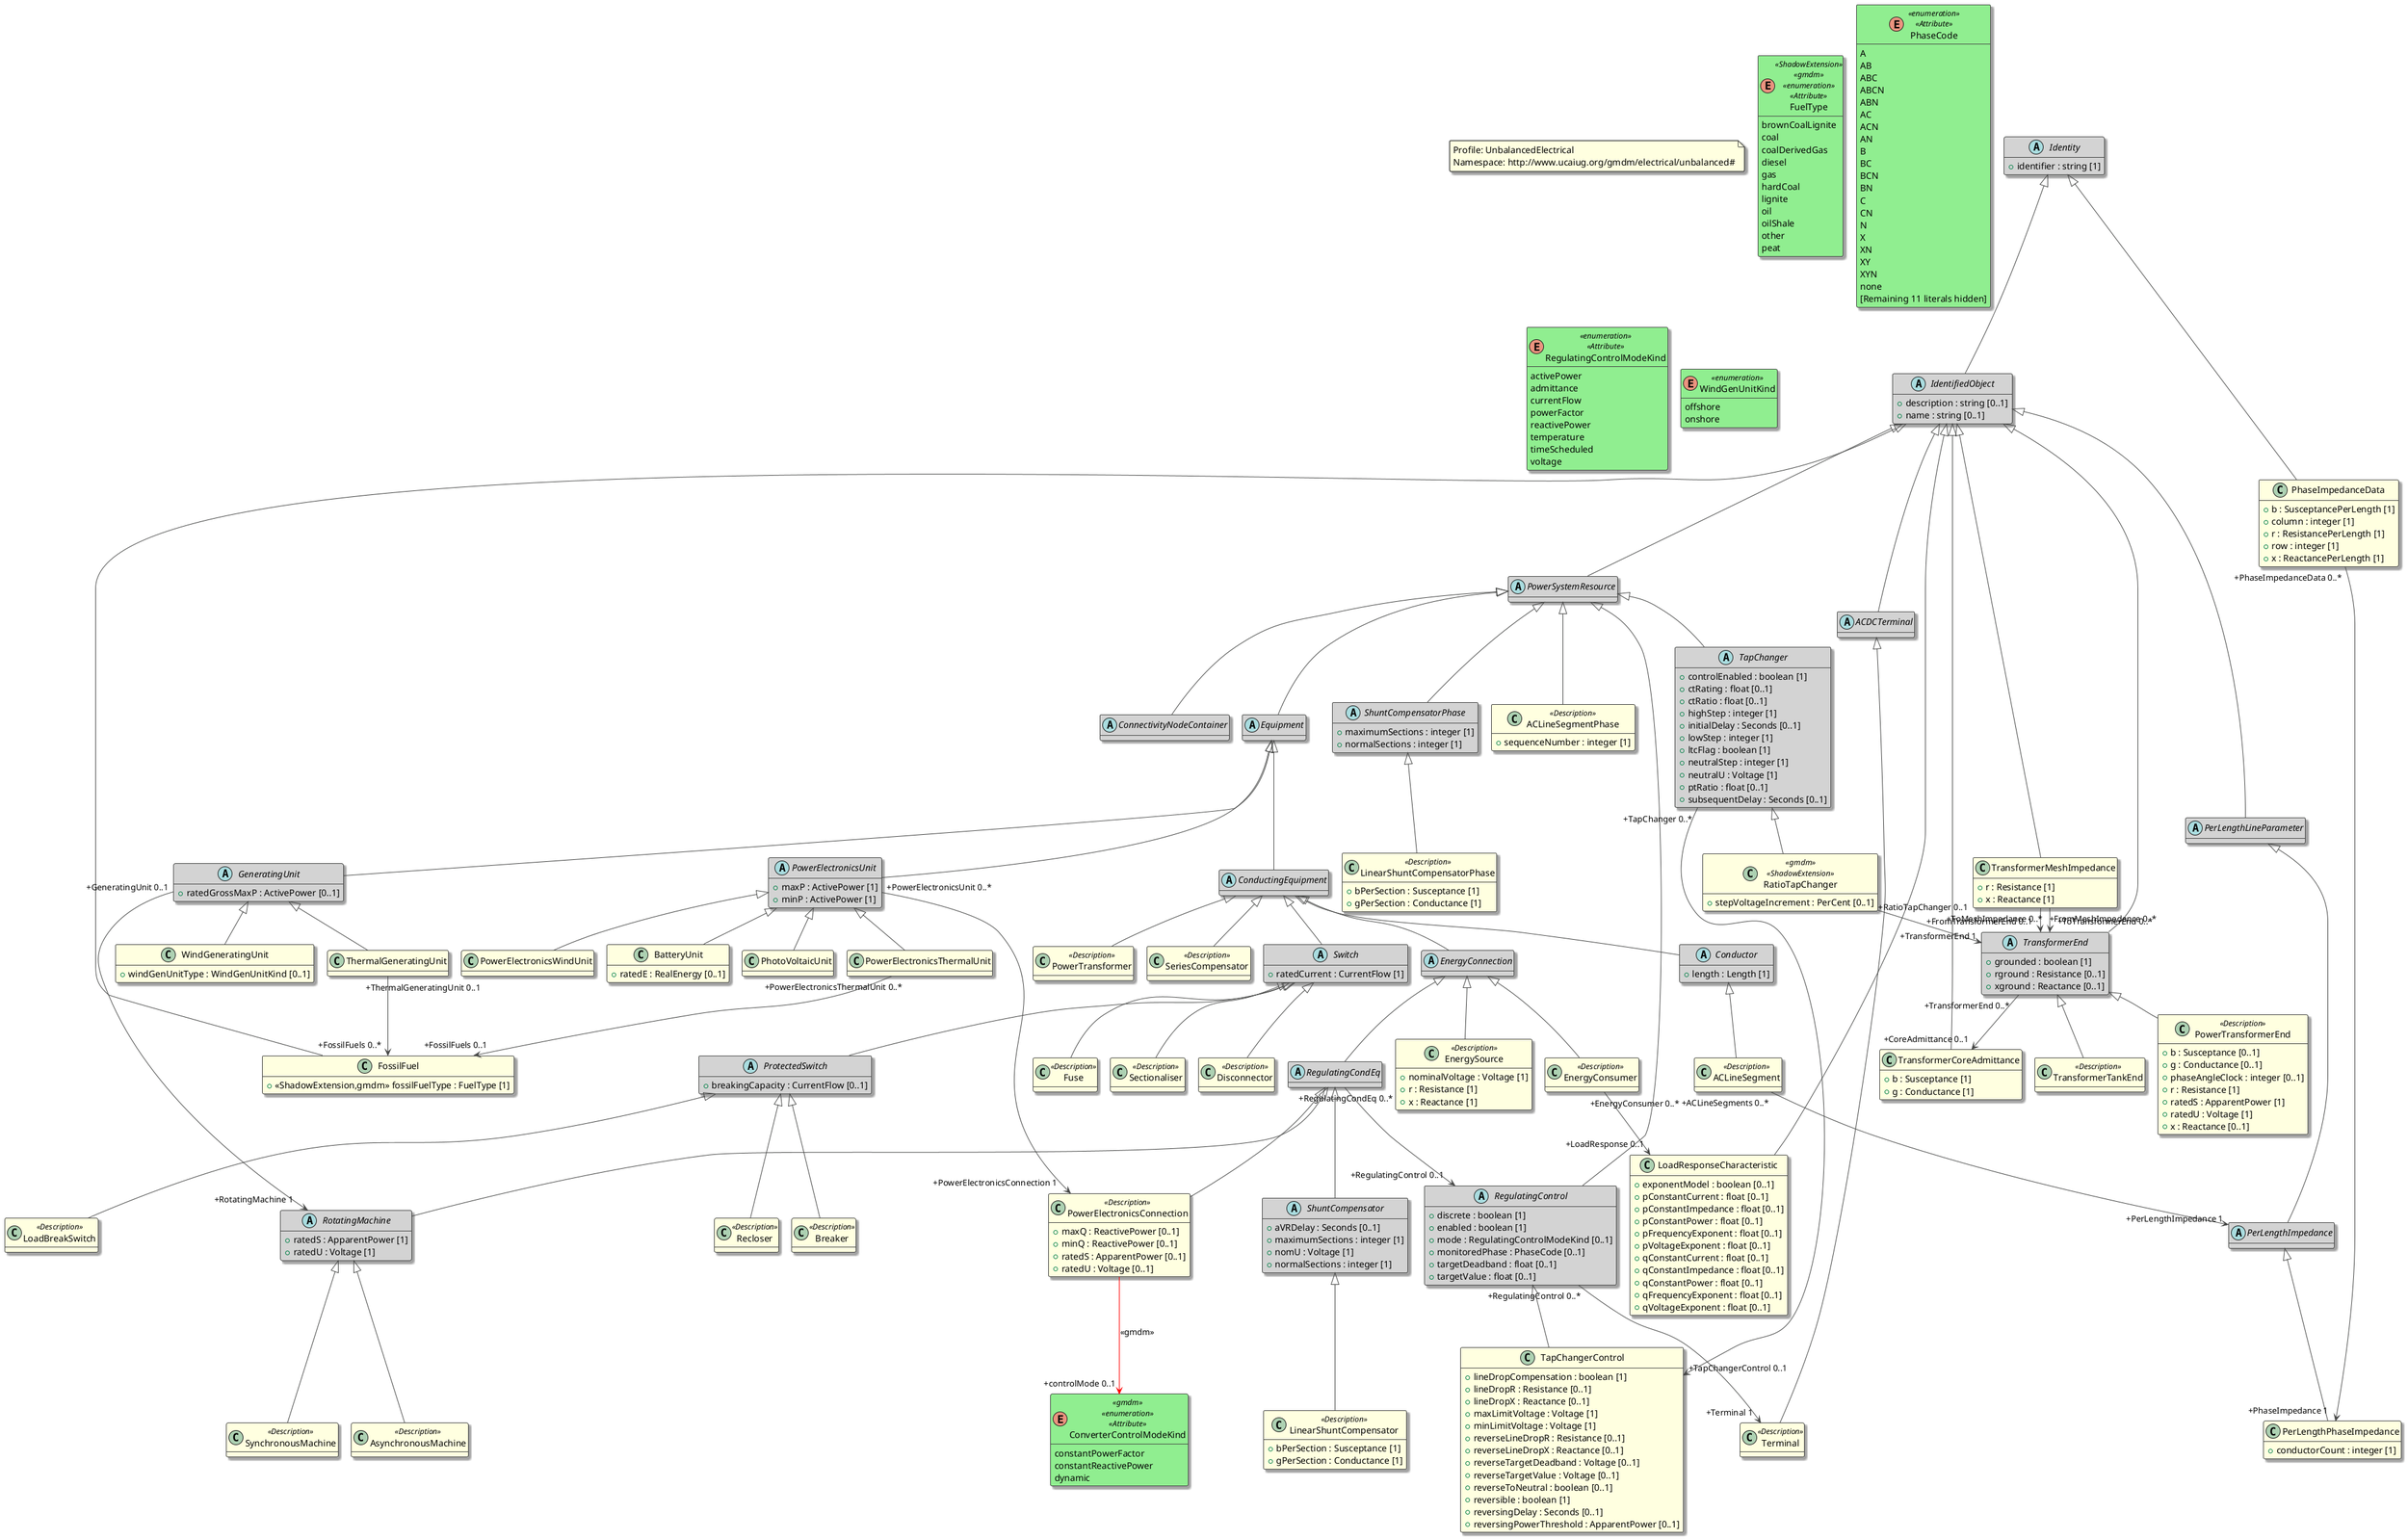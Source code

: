 @startuml
top to bottom direction
hide empty methods

' Here we adjust the horizontal spacing for better spatial rendering (the PlantUML default is ~20)
skinparam nodesep 20
' Here we adjust the vertical spacing for better spatial rendering (the PlantUML default is ~30)
skinparam ranksep 30

skinparam BackgroundColor #FFFFFF
skinparam shadowing false
skinparam RoundCorner 5
skinparam BorderColor #454645
skinparam ArrowColor #454645
skinparam FontColor #000000

skinparam class {
  ' Concrete classes style definition
  BackgroundColor #FFFFE0
  FontColor #000000
  AttributeFontColor #000000
  StereotypeFontColor #000000
  HeaderFontColor #000000
  BorderColor #454645
  BorderThickness 1
  
  ' Abstract classes style definition
  BackgroundColor<<abstract>> #D3D3D3
  FontColor<<abstract>> #000000
  AttributeFontColor<<abstract>> #000000
  StereotypeFontColor<<abstract>> #000000
  HeaderFontColor<<abstract>> #000000
  BorderColor<<abstract>> #454645
  BorderThickness<<abstract>> 1
  
  ' Enumerations style definition
  BackgroundColor<<enumeration>> #90EE90
  FontColor<<enumeration>> #000000
  AttributeFontColor<<enumeration>> #000000
  StereotypeFontColor<<enumeration>> #000000
  HeaderFontColor <<enumeration>> #000000
  BorderColor<<enumeration>> #454645
  BorderThickness<<enumeration>> 1
  
  ' CIMDatatypes style definition
  BackgroundColor<<CIMDatatype>> #FFEBCD
  FontColor<<CIMDatatype>> #000000
  AttributeFontColor<<CIMDatatype>> #000000
  StereotypeFontColor<<CIMDatatype>> #000000
  HeaderFontColor<<CIMDatatype>> #000000
  BorderColor<<CIMDatatype>> #454645
  BorderThickness<<CIMDatatype>> 1
  
  ' Compound classes style definition
  BackgroundColor<<Compound>> #FFEBCD
  FontColor<<Compound>> #000000
  AttributeFontColor<<Compound>> #000000
  StereotypeFontColor<<Compound>> #000000
  HeaderFontColor<<Compound>> #000000
  BorderColor<<Compound>> #454645
  BorderThickness<<Compound>> 1
  
  ' Primitive classes style definition
  BackgroundColor<<Primitive>> #E6E6FF
  FontColor<<Primitive>> #000000
  AttributeFontColor<<Primitive>> #000000
  StereotypeFontColor<<Primitive>> #000000
  HeaderFontColor<<Primitive>> #000000
  BorderColor<<Primitive>> #454645
  BorderThickness<<Primitive>> 1
  
  ' Errors classes style definition
  BackgroundColor<<error>> #FFC0CB
  FontColor<<error>> #000000
  AttributeFontColor<<error>> #000000
  StereotypeFontColor<<error>> #000000
  HeaderFontColor<<error>> #000000
  BorderColor<<error>> #454645
  BorderThickness<<error>> 1
}
skinparam shadowing true

hide <<abstract>> stereotype
hide <<error>> stereotype


skinparam note {
  BorderColor #454645
  BorderThickness 1.5
  FontSize 14
  Font Bold
  FontColor #000000
}
' Add a note towards the upper left corner of the diagram
note as UnbalancedElectricalNote #lightyellow
   Profile: UnbalancedElectrical
   Namespace: http://www.ucaiug.org/gmdm/electrical/unbalanced#
end note

' ACDCTerminal inherits from IdentifiedObject
abstract class ACDCTerminal  <<abstract>> {
}

IdentifiedObject <|-- ACDCTerminal

' ACLineSegment inherits from Conductor
class ACLineSegment <<Description>>  {
}

Conductor <|-- ACLineSegment
ACLineSegment "+ACLineSegments 0..*" --> "+PerLengthImpedance 1" PerLengthImpedance

' ACLineSegmentPhase inherits from PowerSystemResource
class ACLineSegmentPhase <<Description>>  {
   +sequenceNumber : integer [1]
}

PowerSystemResource <|-- ACLineSegmentPhase

' AsynchronousMachine inherits from RotatingMachine
class AsynchronousMachine <<Description>>  {
}

RotatingMachine <|-- AsynchronousMachine

' BatteryUnit inherits from PowerElectronicsUnit
class BatteryUnit   {
   +ratedE : RealEnergy [0..1]
}

PowerElectronicsUnit <|-- BatteryUnit

' Breaker inherits from ProtectedSwitch
class Breaker <<Description>>  {
}

ProtectedSwitch <|-- Breaker

' ConductingEquipment inherits from Equipment
abstract class ConductingEquipment  <<abstract>> {
}

Equipment <|-- ConductingEquipment

' Conductor inherits from ConductingEquipment
abstract class Conductor  <<abstract>> {
   +length : Length [1]
}

ConductingEquipment <|-- Conductor

' ConnectivityNodeContainer inherits from PowerSystemResource
abstract class ConnectivityNodeContainer  <<abstract>> {
}

PowerSystemResource <|-- ConnectivityNodeContainer

' Enumeration ConverterControlModeKind
enum ConverterControlModeKind <<gmdm>><<enumeration>><<Attribute>>  {
   constantPowerFactor
   constantReactivePower
   dynamic
}

' Disconnector inherits from Switch
class Disconnector <<Description>>  {
}

Switch <|-- Disconnector

' EnergyConnection inherits from ConductingEquipment
abstract class EnergyConnection  <<abstract>> {
}

ConductingEquipment <|-- EnergyConnection

' EnergyConsumer inherits from EnergyConnection
class EnergyConsumer <<Description>>  {
}

EnergyConnection <|-- EnergyConsumer
EnergyConsumer "+EnergyConsumer 0..*" --> "+LoadResponse 0..1" LoadResponseCharacteristic

' EnergySource inherits from EnergyConnection
class EnergySource <<Description>>  {
   +nominalVoltage : Voltage [1]
   +r : Resistance [1]
   +x : Reactance [1]
}

EnergyConnection <|-- EnergySource

' Equipment inherits from PowerSystemResource
abstract class Equipment  <<abstract>> {
}

PowerSystemResource <|-- Equipment

' FossilFuel inherits from IdentifiedObject
class FossilFuel   {
   +<<ShadowExtension,gmdm>> fossilFuelType : FuelType [1]
}

IdentifiedObject <|-- FossilFuel

' Enumeration FuelType
enum FuelType <<ShadowExtension>><<gmdm>><<enumeration>><<Attribute>>  {
   brownCoalLignite
   coal
   coalDerivedGas
   diesel
   gas
   hardCoal
   lignite
   oil
   oilShale
   other
   peat
}

' Fuse inherits from Switch
class Fuse <<Description>>  {
}

Switch <|-- Fuse

' GeneratingUnit inherits from Equipment
abstract class GeneratingUnit  <<abstract>> {
   +ratedGrossMaxP : ActivePower [0..1]
}

Equipment <|-- GeneratingUnit
GeneratingUnit "+GeneratingUnit 0..1" --> "+RotatingMachine 1" RotatingMachine

' IdentifiedObject inherits from Identity
abstract class IdentifiedObject  <<abstract>> {
   +description : string [0..1]
   +name : string [0..1]
}

Identity <|-- IdentifiedObject

' Identity
abstract class Identity  <<abstract>> {
   +identifier : string [1]
}


' LinearShuntCompensator inherits from ShuntCompensator
class LinearShuntCompensator <<Description>>  {
   +bPerSection : Susceptance [1]
   +gPerSection : Conductance [1]
}

ShuntCompensator <|-- LinearShuntCompensator

' LinearShuntCompensatorPhase inherits from ShuntCompensatorPhase
class LinearShuntCompensatorPhase <<Description>>  {
   +bPerSection : Susceptance [1]
   +gPerSection : Conductance [1]
}

ShuntCompensatorPhase <|-- LinearShuntCompensatorPhase

' LoadBreakSwitch inherits from ProtectedSwitch
class LoadBreakSwitch <<Description>>  {
}

ProtectedSwitch <|-- LoadBreakSwitch

' LoadResponseCharacteristic inherits from IdentifiedObject
class LoadResponseCharacteristic   {
   +exponentModel : boolean [0..1]
   +pConstantCurrent : float [0..1]
   +pConstantImpedance : float [0..1]
   +pConstantPower : float [0..1]
   +pFrequencyExponent : float [0..1]
   +pVoltageExponent : float [0..1]
   +qConstantCurrent : float [0..1]
   +qConstantImpedance : float [0..1]
   +qConstantPower : float [0..1]
   +qFrequencyExponent : float [0..1]
   +qVoltageExponent : float [0..1]
}

IdentifiedObject <|-- LoadResponseCharacteristic

' PerLengthImpedance inherits from PerLengthLineParameter
abstract class PerLengthImpedance  <<abstract>> {
}

PerLengthLineParameter <|-- PerLengthImpedance

' PerLengthLineParameter inherits from IdentifiedObject
abstract class PerLengthLineParameter  <<abstract>> {
}

IdentifiedObject <|-- PerLengthLineParameter

' PerLengthPhaseImpedance inherits from PerLengthImpedance
class PerLengthPhaseImpedance   {
   +conductorCount : integer [1]
}

PerLengthImpedance <|-- PerLengthPhaseImpedance

' Enumeration PhaseCode
enum PhaseCode <<enumeration>><<Attribute>>  {
   A
   AB
   ABC
   ABCN
   ABN
   AC
   ACN
   AN
   B
   BC
   BCN
   BN
   C
   CN
   N
   X
   XN
   XY
   XYN
   none
   [Remaining 11 literals hidden]
}

' PhaseImpedanceData inherits from Identity
class PhaseImpedanceData   {
   +b : SusceptancePerLength [1]
   +column : integer [1]
   +r : ResistancePerLength [1]
   +row : integer [1]
   +x : ReactancePerLength [1]
}

Identity <|-- PhaseImpedanceData
PhaseImpedanceData "+PhaseImpedanceData 0..*" --> "+PhaseImpedance 1" PerLengthPhaseImpedance

' PhotoVoltaicUnit inherits from PowerElectronicsUnit
class PhotoVoltaicUnit   {
}

PowerElectronicsUnit <|-- PhotoVoltaicUnit

' PowerElectronicsConnection inherits from RegulatingCondEq
class PowerElectronicsConnection <<Description>>  {
   +maxQ : ReactivePower [0..1]
   +minQ : ReactivePower [0..1]
   +ratedS : ApparentPower [0..1]
   +ratedU : Voltage [0..1]
}

RegulatingCondEq <|-- PowerElectronicsConnection
PowerElectronicsConnection " " --> "+controlMode 0..1" ConverterControlModeKind#red : <<gmdm>>

' PowerElectronicsThermalUnit inherits from PowerElectronicsUnit
class PowerElectronicsThermalUnit   {
}

PowerElectronicsUnit <|-- PowerElectronicsThermalUnit
PowerElectronicsThermalUnit "+PowerElectronicsThermalUnit 0..*" --> "+FossilFuels 0..1" FossilFuel

' PowerElectronicsUnit inherits from Equipment
abstract class PowerElectronicsUnit  <<abstract>> {
   +maxP : ActivePower [1]
   +minP : ActivePower [1]
}

Equipment <|-- PowerElectronicsUnit
PowerElectronicsUnit "+PowerElectronicsUnit 0..*" --> "+PowerElectronicsConnection 1" PowerElectronicsConnection

' PowerElectronicsWindUnit inherits from PowerElectronicsUnit
class PowerElectronicsWindUnit   {
}

PowerElectronicsUnit <|-- PowerElectronicsWindUnit

' PowerSystemResource inherits from IdentifiedObject
abstract class PowerSystemResource  <<abstract>> {
}

IdentifiedObject <|-- PowerSystemResource

' PowerTransformer inherits from ConductingEquipment
class PowerTransformer <<Description>>  {
}

ConductingEquipment <|-- PowerTransformer

' PowerTransformerEnd inherits from TransformerEnd
class PowerTransformerEnd <<Description>>  {
   +b : Susceptance [0..1]
   +g : Conductance [0..1]
   +phaseAngleClock : integer [0..1]
   +r : Resistance [1]
   +ratedS : ApparentPower [1]
   +ratedU : Voltage [1]
   +x : Reactance [0..1]
}

TransformerEnd <|-- PowerTransformerEnd

' ProtectedSwitch inherits from Switch
abstract class ProtectedSwitch  <<abstract>> {
   +breakingCapacity : CurrentFlow [0..1]
}

Switch <|-- ProtectedSwitch

' RatioTapChanger inherits from TapChanger
class RatioTapChanger <<gmdm>><<ShadowExtension>>  {
   +stepVoltageIncrement : PerCent [0..1]
}

TapChanger <|-- RatioTapChanger
RatioTapChanger "+RatioTapChanger 0..1" --> "+TransformerEnd 1" TransformerEnd

' Recloser inherits from ProtectedSwitch
class Recloser <<Description>>  {
}

ProtectedSwitch <|-- Recloser

' RegulatingCondEq inherits from EnergyConnection
abstract class RegulatingCondEq  <<abstract>> {
}

EnergyConnection <|-- RegulatingCondEq
RegulatingCondEq "+RegulatingCondEq 0..*" --> "+RegulatingControl 0..1" RegulatingControl

' RegulatingControl inherits from PowerSystemResource
abstract class RegulatingControl  <<abstract>> {
   +discrete : boolean [1]
   +enabled : boolean [1]
   +mode : RegulatingControlModeKind [0..1]
   +monitoredPhase : PhaseCode [0..1]
   +targetDeadband : float [0..1]
   +targetValue : float [0..1]
}

PowerSystemResource <|-- RegulatingControl
RegulatingControl "+RegulatingControl 0..*" --> "+Terminal 1" Terminal

' Enumeration RegulatingControlModeKind
enum RegulatingControlModeKind <<enumeration>><<Attribute>>  {
   activePower
   admittance
   currentFlow
   powerFactor
   reactivePower
   temperature
   timeScheduled
   voltage
}

' RotatingMachine inherits from RegulatingCondEq
abstract class RotatingMachine  <<abstract>> {
   +ratedS : ApparentPower [1]
   +ratedU : Voltage [1]
}

RegulatingCondEq <|-- RotatingMachine

' Sectionaliser inherits from Switch
class Sectionaliser <<Description>>  {
}

Switch <|-- Sectionaliser

' SeriesCompensator inherits from ConductingEquipment
class SeriesCompensator <<Description>>  {
}

ConductingEquipment <|-- SeriesCompensator

' ShuntCompensator inherits from RegulatingCondEq
abstract class ShuntCompensator  <<abstract>> {
   +aVRDelay : Seconds [0..1]
   +maximumSections : integer [1]
   +nomU : Voltage [1]
   +normalSections : integer [1]
}

RegulatingCondEq <|-- ShuntCompensator

' ShuntCompensatorPhase inherits from PowerSystemResource
abstract class ShuntCompensatorPhase  <<abstract>> {
   +maximumSections : integer [1]
   +normalSections : integer [1]
}

PowerSystemResource <|-- ShuntCompensatorPhase

' Switch inherits from ConductingEquipment
abstract class Switch  <<abstract>> {
   +ratedCurrent : CurrentFlow [1]
}

ConductingEquipment <|-- Switch

' SynchronousMachine inherits from RotatingMachine
class SynchronousMachine <<Description>>  {
}

RotatingMachine <|-- SynchronousMachine

' TapChanger inherits from PowerSystemResource
abstract class TapChanger  <<abstract>> {
   +controlEnabled : boolean [1]
   +ctRating : float [0..1]
   +ctRatio : float [0..1]
   +highStep : integer [1]
   +initialDelay : Seconds [0..1]
   +lowStep : integer [1]
   +ltcFlag : boolean [1]
   +neutralStep : integer [1]
   +neutralU : Voltage [1]
   +ptRatio : float [0..1]
   +subsequentDelay : Seconds [0..1]
}

PowerSystemResource <|-- TapChanger
TapChanger "+TapChanger 0..*" --> "+TapChangerControl 0..1" TapChangerControl

' TapChangerControl inherits from RegulatingControl
class TapChangerControl   {
   +lineDropCompensation : boolean [1]
   +lineDropR : Resistance [0..1]
   +lineDropX : Reactance [0..1]
   +maxLimitVoltage : Voltage [1]
   +minLimitVoltage : Voltage [1]
   +reverseLineDropR : Resistance [0..1]
   +reverseLineDropX : Reactance [0..1]
   +reverseTargetDeadband : Voltage [0..1]
   +reverseTargetValue : Voltage [0..1]
   +reverseToNeutral : boolean [0..1]
   +reversible : boolean [1]
   +reversingDelay : Seconds [0..1]
   +reversingPowerThreshold : ApparentPower [0..1]
}

RegulatingControl <|-- TapChangerControl

' Terminal inherits from ACDCTerminal
class Terminal <<Description>>  {
}

ACDCTerminal <|-- Terminal

' ThermalGeneratingUnit inherits from GeneratingUnit
class ThermalGeneratingUnit   {
}

GeneratingUnit <|-- ThermalGeneratingUnit
ThermalGeneratingUnit "+ThermalGeneratingUnit 0..1" --> "+FossilFuels 0..*" FossilFuel

' TransformerCoreAdmittance inherits from IdentifiedObject
class TransformerCoreAdmittance   {
   +b : Susceptance [1]
   +g : Conductance [1]
}

IdentifiedObject <|-- TransformerCoreAdmittance

' TransformerEnd inherits from IdentifiedObject
abstract class TransformerEnd  <<abstract>> {
   +grounded : boolean [1]
   +rground : Resistance [0..1]
   +xground : Reactance [0..1]
}

IdentifiedObject <|-- TransformerEnd
TransformerEnd "+TransformerEnd 0..*" --> "+CoreAdmittance 0..1" TransformerCoreAdmittance

' TransformerMeshImpedance inherits from IdentifiedObject
class TransformerMeshImpedance   {
   +r : Resistance [1]
   +x : Reactance [1]
}

IdentifiedObject <|-- TransformerMeshImpedance
TransformerMeshImpedance "+FromMeshImpedance 0..*" --> "+FromTransformerEnd 0..1" TransformerEnd
TransformerMeshImpedance "+ToMeshImpedance 0..*" --> "+ToTransformerEnd 0..*" TransformerEnd

' TransformerTankEnd inherits from TransformerEnd
class TransformerTankEnd <<Description>>  {
}

TransformerEnd <|-- TransformerTankEnd

' Enumeration WindGenUnitKind
enum WindGenUnitKind <<enumeration>>  {
   offshore
   onshore
}

' WindGeneratingUnit inherits from GeneratingUnit
class WindGeneratingUnit   {
   +windGenUnitType : WindGenUnitKind [0..1]
}

GeneratingUnit <|-- WindGeneratingUnit

@enduml
